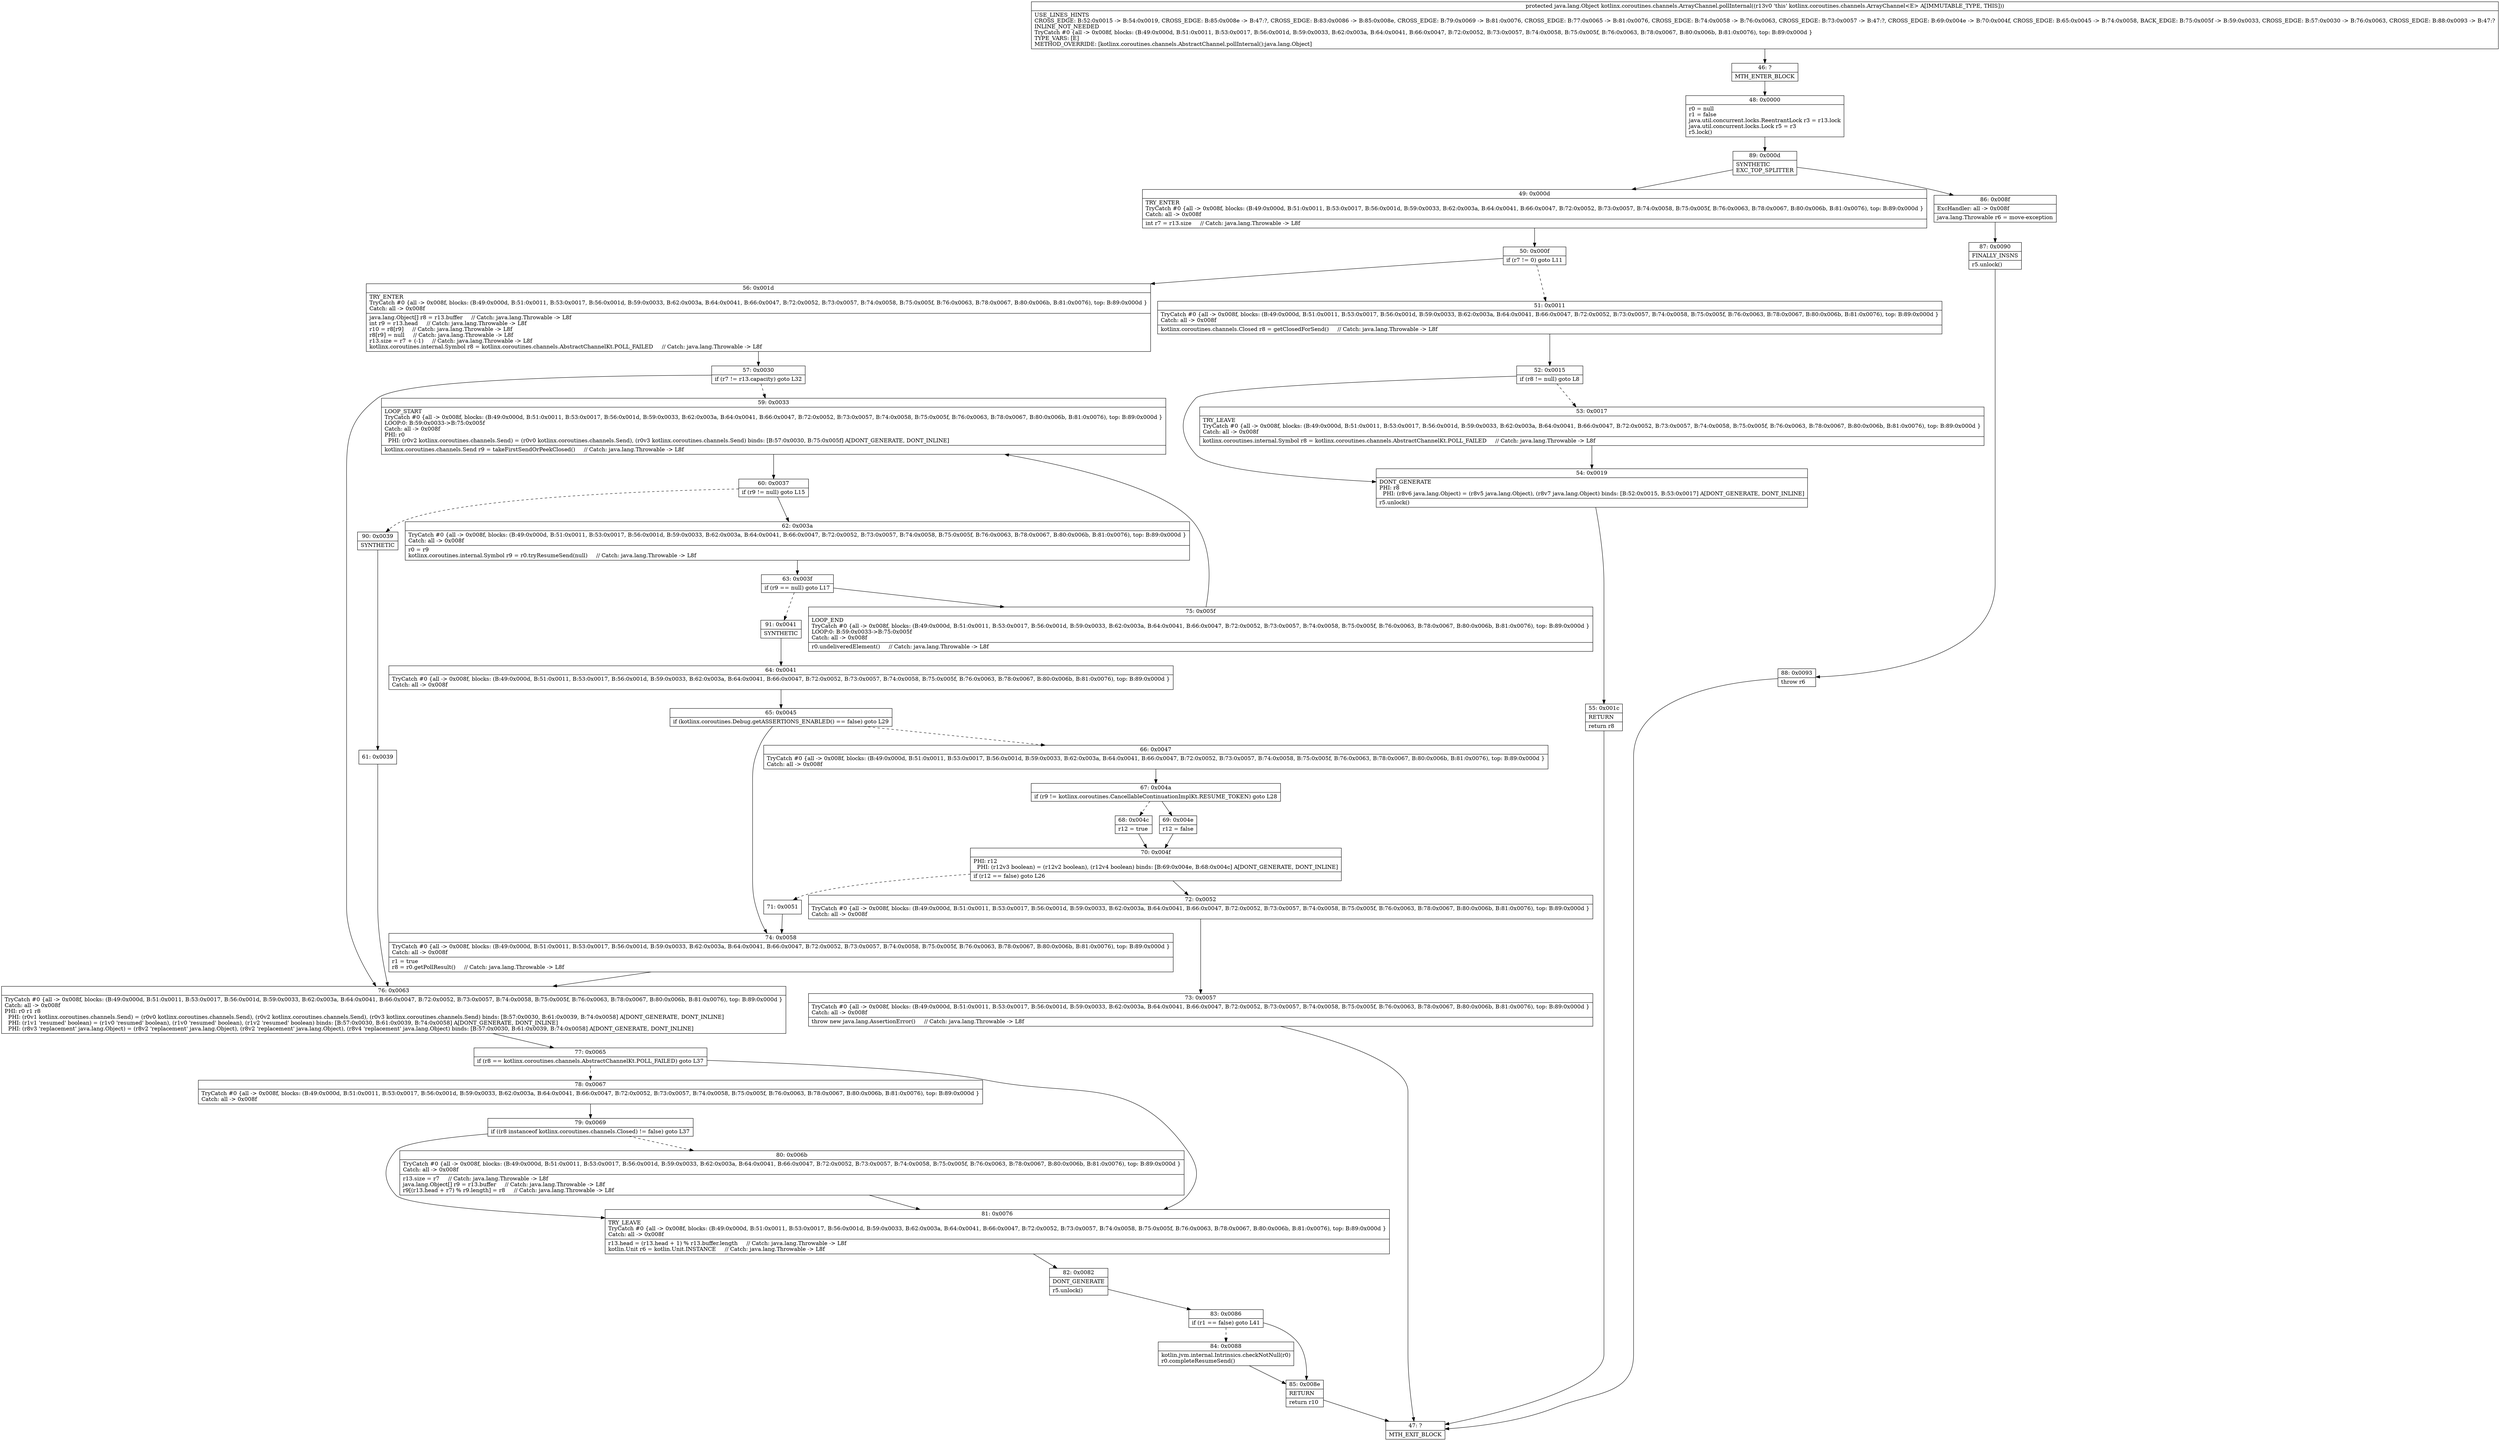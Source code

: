 digraph "CFG forkotlinx.coroutines.channels.ArrayChannel.pollInternal()Ljava\/lang\/Object;" {
Node_46 [shape=record,label="{46\:\ ?|MTH_ENTER_BLOCK\l}"];
Node_48 [shape=record,label="{48\:\ 0x0000|r0 = null\lr1 = false\ljava.util.concurrent.locks.ReentrantLock r3 = r13.lock\ljava.util.concurrent.locks.Lock r5 = r3\lr5.lock()\l}"];
Node_89 [shape=record,label="{89\:\ 0x000d|SYNTHETIC\lEXC_TOP_SPLITTER\l}"];
Node_49 [shape=record,label="{49\:\ 0x000d|TRY_ENTER\lTryCatch #0 \{all \-\> 0x008f, blocks: (B:49:0x000d, B:51:0x0011, B:53:0x0017, B:56:0x001d, B:59:0x0033, B:62:0x003a, B:64:0x0041, B:66:0x0047, B:72:0x0052, B:73:0x0057, B:74:0x0058, B:75:0x005f, B:76:0x0063, B:78:0x0067, B:80:0x006b, B:81:0x0076), top: B:89:0x000d \}\lCatch: all \-\> 0x008f\l|int r7 = r13.size     \/\/ Catch: java.lang.Throwable \-\> L8f\l}"];
Node_50 [shape=record,label="{50\:\ 0x000f|if (r7 != 0) goto L11\l}"];
Node_51 [shape=record,label="{51\:\ 0x0011|TryCatch #0 \{all \-\> 0x008f, blocks: (B:49:0x000d, B:51:0x0011, B:53:0x0017, B:56:0x001d, B:59:0x0033, B:62:0x003a, B:64:0x0041, B:66:0x0047, B:72:0x0052, B:73:0x0057, B:74:0x0058, B:75:0x005f, B:76:0x0063, B:78:0x0067, B:80:0x006b, B:81:0x0076), top: B:89:0x000d \}\lCatch: all \-\> 0x008f\l|kotlinx.coroutines.channels.Closed r8 = getClosedForSend()     \/\/ Catch: java.lang.Throwable \-\> L8f\l}"];
Node_52 [shape=record,label="{52\:\ 0x0015|if (r8 != null) goto L8\l}"];
Node_53 [shape=record,label="{53\:\ 0x0017|TRY_LEAVE\lTryCatch #0 \{all \-\> 0x008f, blocks: (B:49:0x000d, B:51:0x0011, B:53:0x0017, B:56:0x001d, B:59:0x0033, B:62:0x003a, B:64:0x0041, B:66:0x0047, B:72:0x0052, B:73:0x0057, B:74:0x0058, B:75:0x005f, B:76:0x0063, B:78:0x0067, B:80:0x006b, B:81:0x0076), top: B:89:0x000d \}\lCatch: all \-\> 0x008f\l|kotlinx.coroutines.internal.Symbol r8 = kotlinx.coroutines.channels.AbstractChannelKt.POLL_FAILED     \/\/ Catch: java.lang.Throwable \-\> L8f\l}"];
Node_54 [shape=record,label="{54\:\ 0x0019|DONT_GENERATE\lPHI: r8 \l  PHI: (r8v6 java.lang.Object) = (r8v5 java.lang.Object), (r8v7 java.lang.Object) binds: [B:52:0x0015, B:53:0x0017] A[DONT_GENERATE, DONT_INLINE]\l|r5.unlock()\l}"];
Node_55 [shape=record,label="{55\:\ 0x001c|RETURN\l|return r8\l}"];
Node_47 [shape=record,label="{47\:\ ?|MTH_EXIT_BLOCK\l}"];
Node_56 [shape=record,label="{56\:\ 0x001d|TRY_ENTER\lTryCatch #0 \{all \-\> 0x008f, blocks: (B:49:0x000d, B:51:0x0011, B:53:0x0017, B:56:0x001d, B:59:0x0033, B:62:0x003a, B:64:0x0041, B:66:0x0047, B:72:0x0052, B:73:0x0057, B:74:0x0058, B:75:0x005f, B:76:0x0063, B:78:0x0067, B:80:0x006b, B:81:0x0076), top: B:89:0x000d \}\lCatch: all \-\> 0x008f\l|java.lang.Object[] r8 = r13.buffer     \/\/ Catch: java.lang.Throwable \-\> L8f\lint r9 = r13.head     \/\/ Catch: java.lang.Throwable \-\> L8f\lr10 = r8[r9]     \/\/ Catch: java.lang.Throwable \-\> L8f\lr8[r9] = null     \/\/ Catch: java.lang.Throwable \-\> L8f\lr13.size = r7 + (\-1)     \/\/ Catch: java.lang.Throwable \-\> L8f\lkotlinx.coroutines.internal.Symbol r8 = kotlinx.coroutines.channels.AbstractChannelKt.POLL_FAILED     \/\/ Catch: java.lang.Throwable \-\> L8f\l}"];
Node_57 [shape=record,label="{57\:\ 0x0030|if (r7 != r13.capacity) goto L32\l}"];
Node_59 [shape=record,label="{59\:\ 0x0033|LOOP_START\lTryCatch #0 \{all \-\> 0x008f, blocks: (B:49:0x000d, B:51:0x0011, B:53:0x0017, B:56:0x001d, B:59:0x0033, B:62:0x003a, B:64:0x0041, B:66:0x0047, B:72:0x0052, B:73:0x0057, B:74:0x0058, B:75:0x005f, B:76:0x0063, B:78:0x0067, B:80:0x006b, B:81:0x0076), top: B:89:0x000d \}\lLOOP:0: B:59:0x0033\-\>B:75:0x005f\lCatch: all \-\> 0x008f\lPHI: r0 \l  PHI: (r0v2 kotlinx.coroutines.channels.Send) = (r0v0 kotlinx.coroutines.channels.Send), (r0v3 kotlinx.coroutines.channels.Send) binds: [B:57:0x0030, B:75:0x005f] A[DONT_GENERATE, DONT_INLINE]\l|kotlinx.coroutines.channels.Send r9 = takeFirstSendOrPeekClosed()     \/\/ Catch: java.lang.Throwable \-\> L8f\l}"];
Node_60 [shape=record,label="{60\:\ 0x0037|if (r9 != null) goto L15\l}"];
Node_62 [shape=record,label="{62\:\ 0x003a|TryCatch #0 \{all \-\> 0x008f, blocks: (B:49:0x000d, B:51:0x0011, B:53:0x0017, B:56:0x001d, B:59:0x0033, B:62:0x003a, B:64:0x0041, B:66:0x0047, B:72:0x0052, B:73:0x0057, B:74:0x0058, B:75:0x005f, B:76:0x0063, B:78:0x0067, B:80:0x006b, B:81:0x0076), top: B:89:0x000d \}\lCatch: all \-\> 0x008f\l|r0 = r9\lkotlinx.coroutines.internal.Symbol r9 = r0.tryResumeSend(null)     \/\/ Catch: java.lang.Throwable \-\> L8f\l}"];
Node_63 [shape=record,label="{63\:\ 0x003f|if (r9 == null) goto L17\l}"];
Node_75 [shape=record,label="{75\:\ 0x005f|LOOP_END\lTryCatch #0 \{all \-\> 0x008f, blocks: (B:49:0x000d, B:51:0x0011, B:53:0x0017, B:56:0x001d, B:59:0x0033, B:62:0x003a, B:64:0x0041, B:66:0x0047, B:72:0x0052, B:73:0x0057, B:74:0x0058, B:75:0x005f, B:76:0x0063, B:78:0x0067, B:80:0x006b, B:81:0x0076), top: B:89:0x000d \}\lLOOP:0: B:59:0x0033\-\>B:75:0x005f\lCatch: all \-\> 0x008f\l|r0.undeliveredElement()     \/\/ Catch: java.lang.Throwable \-\> L8f\l}"];
Node_91 [shape=record,label="{91\:\ 0x0041|SYNTHETIC\l}"];
Node_64 [shape=record,label="{64\:\ 0x0041|TryCatch #0 \{all \-\> 0x008f, blocks: (B:49:0x000d, B:51:0x0011, B:53:0x0017, B:56:0x001d, B:59:0x0033, B:62:0x003a, B:64:0x0041, B:66:0x0047, B:72:0x0052, B:73:0x0057, B:74:0x0058, B:75:0x005f, B:76:0x0063, B:78:0x0067, B:80:0x006b, B:81:0x0076), top: B:89:0x000d \}\lCatch: all \-\> 0x008f\l}"];
Node_65 [shape=record,label="{65\:\ 0x0045|if (kotlinx.coroutines.Debug.getASSERTIONS_ENABLED() == false) goto L29\l}"];
Node_66 [shape=record,label="{66\:\ 0x0047|TryCatch #0 \{all \-\> 0x008f, blocks: (B:49:0x000d, B:51:0x0011, B:53:0x0017, B:56:0x001d, B:59:0x0033, B:62:0x003a, B:64:0x0041, B:66:0x0047, B:72:0x0052, B:73:0x0057, B:74:0x0058, B:75:0x005f, B:76:0x0063, B:78:0x0067, B:80:0x006b, B:81:0x0076), top: B:89:0x000d \}\lCatch: all \-\> 0x008f\l}"];
Node_67 [shape=record,label="{67\:\ 0x004a|if (r9 != kotlinx.coroutines.CancellableContinuationImplKt.RESUME_TOKEN) goto L28\l}"];
Node_68 [shape=record,label="{68\:\ 0x004c|r12 = true\l}"];
Node_70 [shape=record,label="{70\:\ 0x004f|PHI: r12 \l  PHI: (r12v3 boolean) = (r12v2 boolean), (r12v4 boolean) binds: [B:69:0x004e, B:68:0x004c] A[DONT_GENERATE, DONT_INLINE]\l|if (r12 == false) goto L26\l}"];
Node_71 [shape=record,label="{71\:\ 0x0051}"];
Node_72 [shape=record,label="{72\:\ 0x0052|TryCatch #0 \{all \-\> 0x008f, blocks: (B:49:0x000d, B:51:0x0011, B:53:0x0017, B:56:0x001d, B:59:0x0033, B:62:0x003a, B:64:0x0041, B:66:0x0047, B:72:0x0052, B:73:0x0057, B:74:0x0058, B:75:0x005f, B:76:0x0063, B:78:0x0067, B:80:0x006b, B:81:0x0076), top: B:89:0x000d \}\lCatch: all \-\> 0x008f\l}"];
Node_73 [shape=record,label="{73\:\ 0x0057|TryCatch #0 \{all \-\> 0x008f, blocks: (B:49:0x000d, B:51:0x0011, B:53:0x0017, B:56:0x001d, B:59:0x0033, B:62:0x003a, B:64:0x0041, B:66:0x0047, B:72:0x0052, B:73:0x0057, B:74:0x0058, B:75:0x005f, B:76:0x0063, B:78:0x0067, B:80:0x006b, B:81:0x0076), top: B:89:0x000d \}\lCatch: all \-\> 0x008f\l|throw new java.lang.AssertionError()     \/\/ Catch: java.lang.Throwable \-\> L8f\l}"];
Node_69 [shape=record,label="{69\:\ 0x004e|r12 = false\l}"];
Node_74 [shape=record,label="{74\:\ 0x0058|TryCatch #0 \{all \-\> 0x008f, blocks: (B:49:0x000d, B:51:0x0011, B:53:0x0017, B:56:0x001d, B:59:0x0033, B:62:0x003a, B:64:0x0041, B:66:0x0047, B:72:0x0052, B:73:0x0057, B:74:0x0058, B:75:0x005f, B:76:0x0063, B:78:0x0067, B:80:0x006b, B:81:0x0076), top: B:89:0x000d \}\lCatch: all \-\> 0x008f\l|r1 = true\lr8 = r0.getPollResult()     \/\/ Catch: java.lang.Throwable \-\> L8f\l}"];
Node_90 [shape=record,label="{90\:\ 0x0039|SYNTHETIC\l}"];
Node_61 [shape=record,label="{61\:\ 0x0039}"];
Node_76 [shape=record,label="{76\:\ 0x0063|TryCatch #0 \{all \-\> 0x008f, blocks: (B:49:0x000d, B:51:0x0011, B:53:0x0017, B:56:0x001d, B:59:0x0033, B:62:0x003a, B:64:0x0041, B:66:0x0047, B:72:0x0052, B:73:0x0057, B:74:0x0058, B:75:0x005f, B:76:0x0063, B:78:0x0067, B:80:0x006b, B:81:0x0076), top: B:89:0x000d \}\lCatch: all \-\> 0x008f\lPHI: r0 r1 r8 \l  PHI: (r0v1 kotlinx.coroutines.channels.Send) = (r0v0 kotlinx.coroutines.channels.Send), (r0v2 kotlinx.coroutines.channels.Send), (r0v3 kotlinx.coroutines.channels.Send) binds: [B:57:0x0030, B:61:0x0039, B:74:0x0058] A[DONT_GENERATE, DONT_INLINE]\l  PHI: (r1v1 'resumed' boolean) = (r1v0 'resumed' boolean), (r1v0 'resumed' boolean), (r1v2 'resumed' boolean) binds: [B:57:0x0030, B:61:0x0039, B:74:0x0058] A[DONT_GENERATE, DONT_INLINE]\l  PHI: (r8v3 'replacement' java.lang.Object) = (r8v2 'replacement' java.lang.Object), (r8v2 'replacement' java.lang.Object), (r8v4 'replacement' java.lang.Object) binds: [B:57:0x0030, B:61:0x0039, B:74:0x0058] A[DONT_GENERATE, DONT_INLINE]\l}"];
Node_77 [shape=record,label="{77\:\ 0x0065|if (r8 == kotlinx.coroutines.channels.AbstractChannelKt.POLL_FAILED) goto L37\l}"];
Node_78 [shape=record,label="{78\:\ 0x0067|TryCatch #0 \{all \-\> 0x008f, blocks: (B:49:0x000d, B:51:0x0011, B:53:0x0017, B:56:0x001d, B:59:0x0033, B:62:0x003a, B:64:0x0041, B:66:0x0047, B:72:0x0052, B:73:0x0057, B:74:0x0058, B:75:0x005f, B:76:0x0063, B:78:0x0067, B:80:0x006b, B:81:0x0076), top: B:89:0x000d \}\lCatch: all \-\> 0x008f\l}"];
Node_79 [shape=record,label="{79\:\ 0x0069|if ((r8 instanceof kotlinx.coroutines.channels.Closed) != false) goto L37\l}"];
Node_80 [shape=record,label="{80\:\ 0x006b|TryCatch #0 \{all \-\> 0x008f, blocks: (B:49:0x000d, B:51:0x0011, B:53:0x0017, B:56:0x001d, B:59:0x0033, B:62:0x003a, B:64:0x0041, B:66:0x0047, B:72:0x0052, B:73:0x0057, B:74:0x0058, B:75:0x005f, B:76:0x0063, B:78:0x0067, B:80:0x006b, B:81:0x0076), top: B:89:0x000d \}\lCatch: all \-\> 0x008f\l|r13.size = r7     \/\/ Catch: java.lang.Throwable \-\> L8f\ljava.lang.Object[] r9 = r13.buffer     \/\/ Catch: java.lang.Throwable \-\> L8f\lr9[(r13.head + r7) % r9.length] = r8     \/\/ Catch: java.lang.Throwable \-\> L8f\l}"];
Node_81 [shape=record,label="{81\:\ 0x0076|TRY_LEAVE\lTryCatch #0 \{all \-\> 0x008f, blocks: (B:49:0x000d, B:51:0x0011, B:53:0x0017, B:56:0x001d, B:59:0x0033, B:62:0x003a, B:64:0x0041, B:66:0x0047, B:72:0x0052, B:73:0x0057, B:74:0x0058, B:75:0x005f, B:76:0x0063, B:78:0x0067, B:80:0x006b, B:81:0x0076), top: B:89:0x000d \}\lCatch: all \-\> 0x008f\l|r13.head = (r13.head + 1) % r13.buffer.length     \/\/ Catch: java.lang.Throwable \-\> L8f\lkotlin.Unit r6 = kotlin.Unit.INSTANCE     \/\/ Catch: java.lang.Throwable \-\> L8f\l}"];
Node_82 [shape=record,label="{82\:\ 0x0082|DONT_GENERATE\l|r5.unlock()\l}"];
Node_83 [shape=record,label="{83\:\ 0x0086|if (r1 == false) goto L41\l}"];
Node_84 [shape=record,label="{84\:\ 0x0088|kotlin.jvm.internal.Intrinsics.checkNotNull(r0)\lr0.completeResumeSend()\l}"];
Node_85 [shape=record,label="{85\:\ 0x008e|RETURN\l|return r10\l}"];
Node_86 [shape=record,label="{86\:\ 0x008f|ExcHandler: all \-\> 0x008f\l|java.lang.Throwable r6 = move\-exception\l}"];
Node_87 [shape=record,label="{87\:\ 0x0090|FINALLY_INSNS\l|r5.unlock()\l}"];
Node_88 [shape=record,label="{88\:\ 0x0093|throw r6\l}"];
MethodNode[shape=record,label="{protected java.lang.Object kotlinx.coroutines.channels.ArrayChannel.pollInternal((r13v0 'this' kotlinx.coroutines.channels.ArrayChannel\<E\> A[IMMUTABLE_TYPE, THIS]))  | USE_LINES_HINTS\lCROSS_EDGE: B:52:0x0015 \-\> B:54:0x0019, CROSS_EDGE: B:85:0x008e \-\> B:47:?, CROSS_EDGE: B:83:0x0086 \-\> B:85:0x008e, CROSS_EDGE: B:79:0x0069 \-\> B:81:0x0076, CROSS_EDGE: B:77:0x0065 \-\> B:81:0x0076, CROSS_EDGE: B:74:0x0058 \-\> B:76:0x0063, CROSS_EDGE: B:73:0x0057 \-\> B:47:?, CROSS_EDGE: B:69:0x004e \-\> B:70:0x004f, CROSS_EDGE: B:65:0x0045 \-\> B:74:0x0058, BACK_EDGE: B:75:0x005f \-\> B:59:0x0033, CROSS_EDGE: B:57:0x0030 \-\> B:76:0x0063, CROSS_EDGE: B:88:0x0093 \-\> B:47:?\lINLINE_NOT_NEEDED\lTryCatch #0 \{all \-\> 0x008f, blocks: (B:49:0x000d, B:51:0x0011, B:53:0x0017, B:56:0x001d, B:59:0x0033, B:62:0x003a, B:64:0x0041, B:66:0x0047, B:72:0x0052, B:73:0x0057, B:74:0x0058, B:75:0x005f, B:76:0x0063, B:78:0x0067, B:80:0x006b, B:81:0x0076), top: B:89:0x000d \}\lTYPE_VARS: [E]\lMETHOD_OVERRIDE: [kotlinx.coroutines.channels.AbstractChannel.pollInternal():java.lang.Object]\l}"];
MethodNode -> Node_46;Node_46 -> Node_48;
Node_48 -> Node_89;
Node_89 -> Node_49;
Node_89 -> Node_86;
Node_49 -> Node_50;
Node_50 -> Node_51[style=dashed];
Node_50 -> Node_56;
Node_51 -> Node_52;
Node_52 -> Node_53[style=dashed];
Node_52 -> Node_54;
Node_53 -> Node_54;
Node_54 -> Node_55;
Node_55 -> Node_47;
Node_56 -> Node_57;
Node_57 -> Node_59[style=dashed];
Node_57 -> Node_76;
Node_59 -> Node_60;
Node_60 -> Node_62;
Node_60 -> Node_90[style=dashed];
Node_62 -> Node_63;
Node_63 -> Node_75;
Node_63 -> Node_91[style=dashed];
Node_75 -> Node_59;
Node_91 -> Node_64;
Node_64 -> Node_65;
Node_65 -> Node_66[style=dashed];
Node_65 -> Node_74;
Node_66 -> Node_67;
Node_67 -> Node_68[style=dashed];
Node_67 -> Node_69;
Node_68 -> Node_70;
Node_70 -> Node_71[style=dashed];
Node_70 -> Node_72;
Node_71 -> Node_74;
Node_72 -> Node_73;
Node_73 -> Node_47;
Node_69 -> Node_70;
Node_74 -> Node_76;
Node_90 -> Node_61;
Node_61 -> Node_76;
Node_76 -> Node_77;
Node_77 -> Node_78[style=dashed];
Node_77 -> Node_81;
Node_78 -> Node_79;
Node_79 -> Node_80[style=dashed];
Node_79 -> Node_81;
Node_80 -> Node_81;
Node_81 -> Node_82;
Node_82 -> Node_83;
Node_83 -> Node_84[style=dashed];
Node_83 -> Node_85;
Node_84 -> Node_85;
Node_85 -> Node_47;
Node_86 -> Node_87;
Node_87 -> Node_88;
Node_88 -> Node_47;
}

